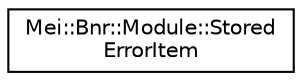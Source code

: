 digraph "Graphical Class Hierarchy"
{
  edge [fontname="Helvetica",fontsize="10",labelfontname="Helvetica",labelfontsize="10"];
  node [fontname="Helvetica",fontsize="10",shape=record];
  rankdir="LR";
  Node1 [label="Mei::Bnr::Module::Stored\lErrorItem",height=0.2,width=0.4,color="black", fillcolor="white", style="filled",URL="$a00129.html",tooltip="Stored error item. "];
}

